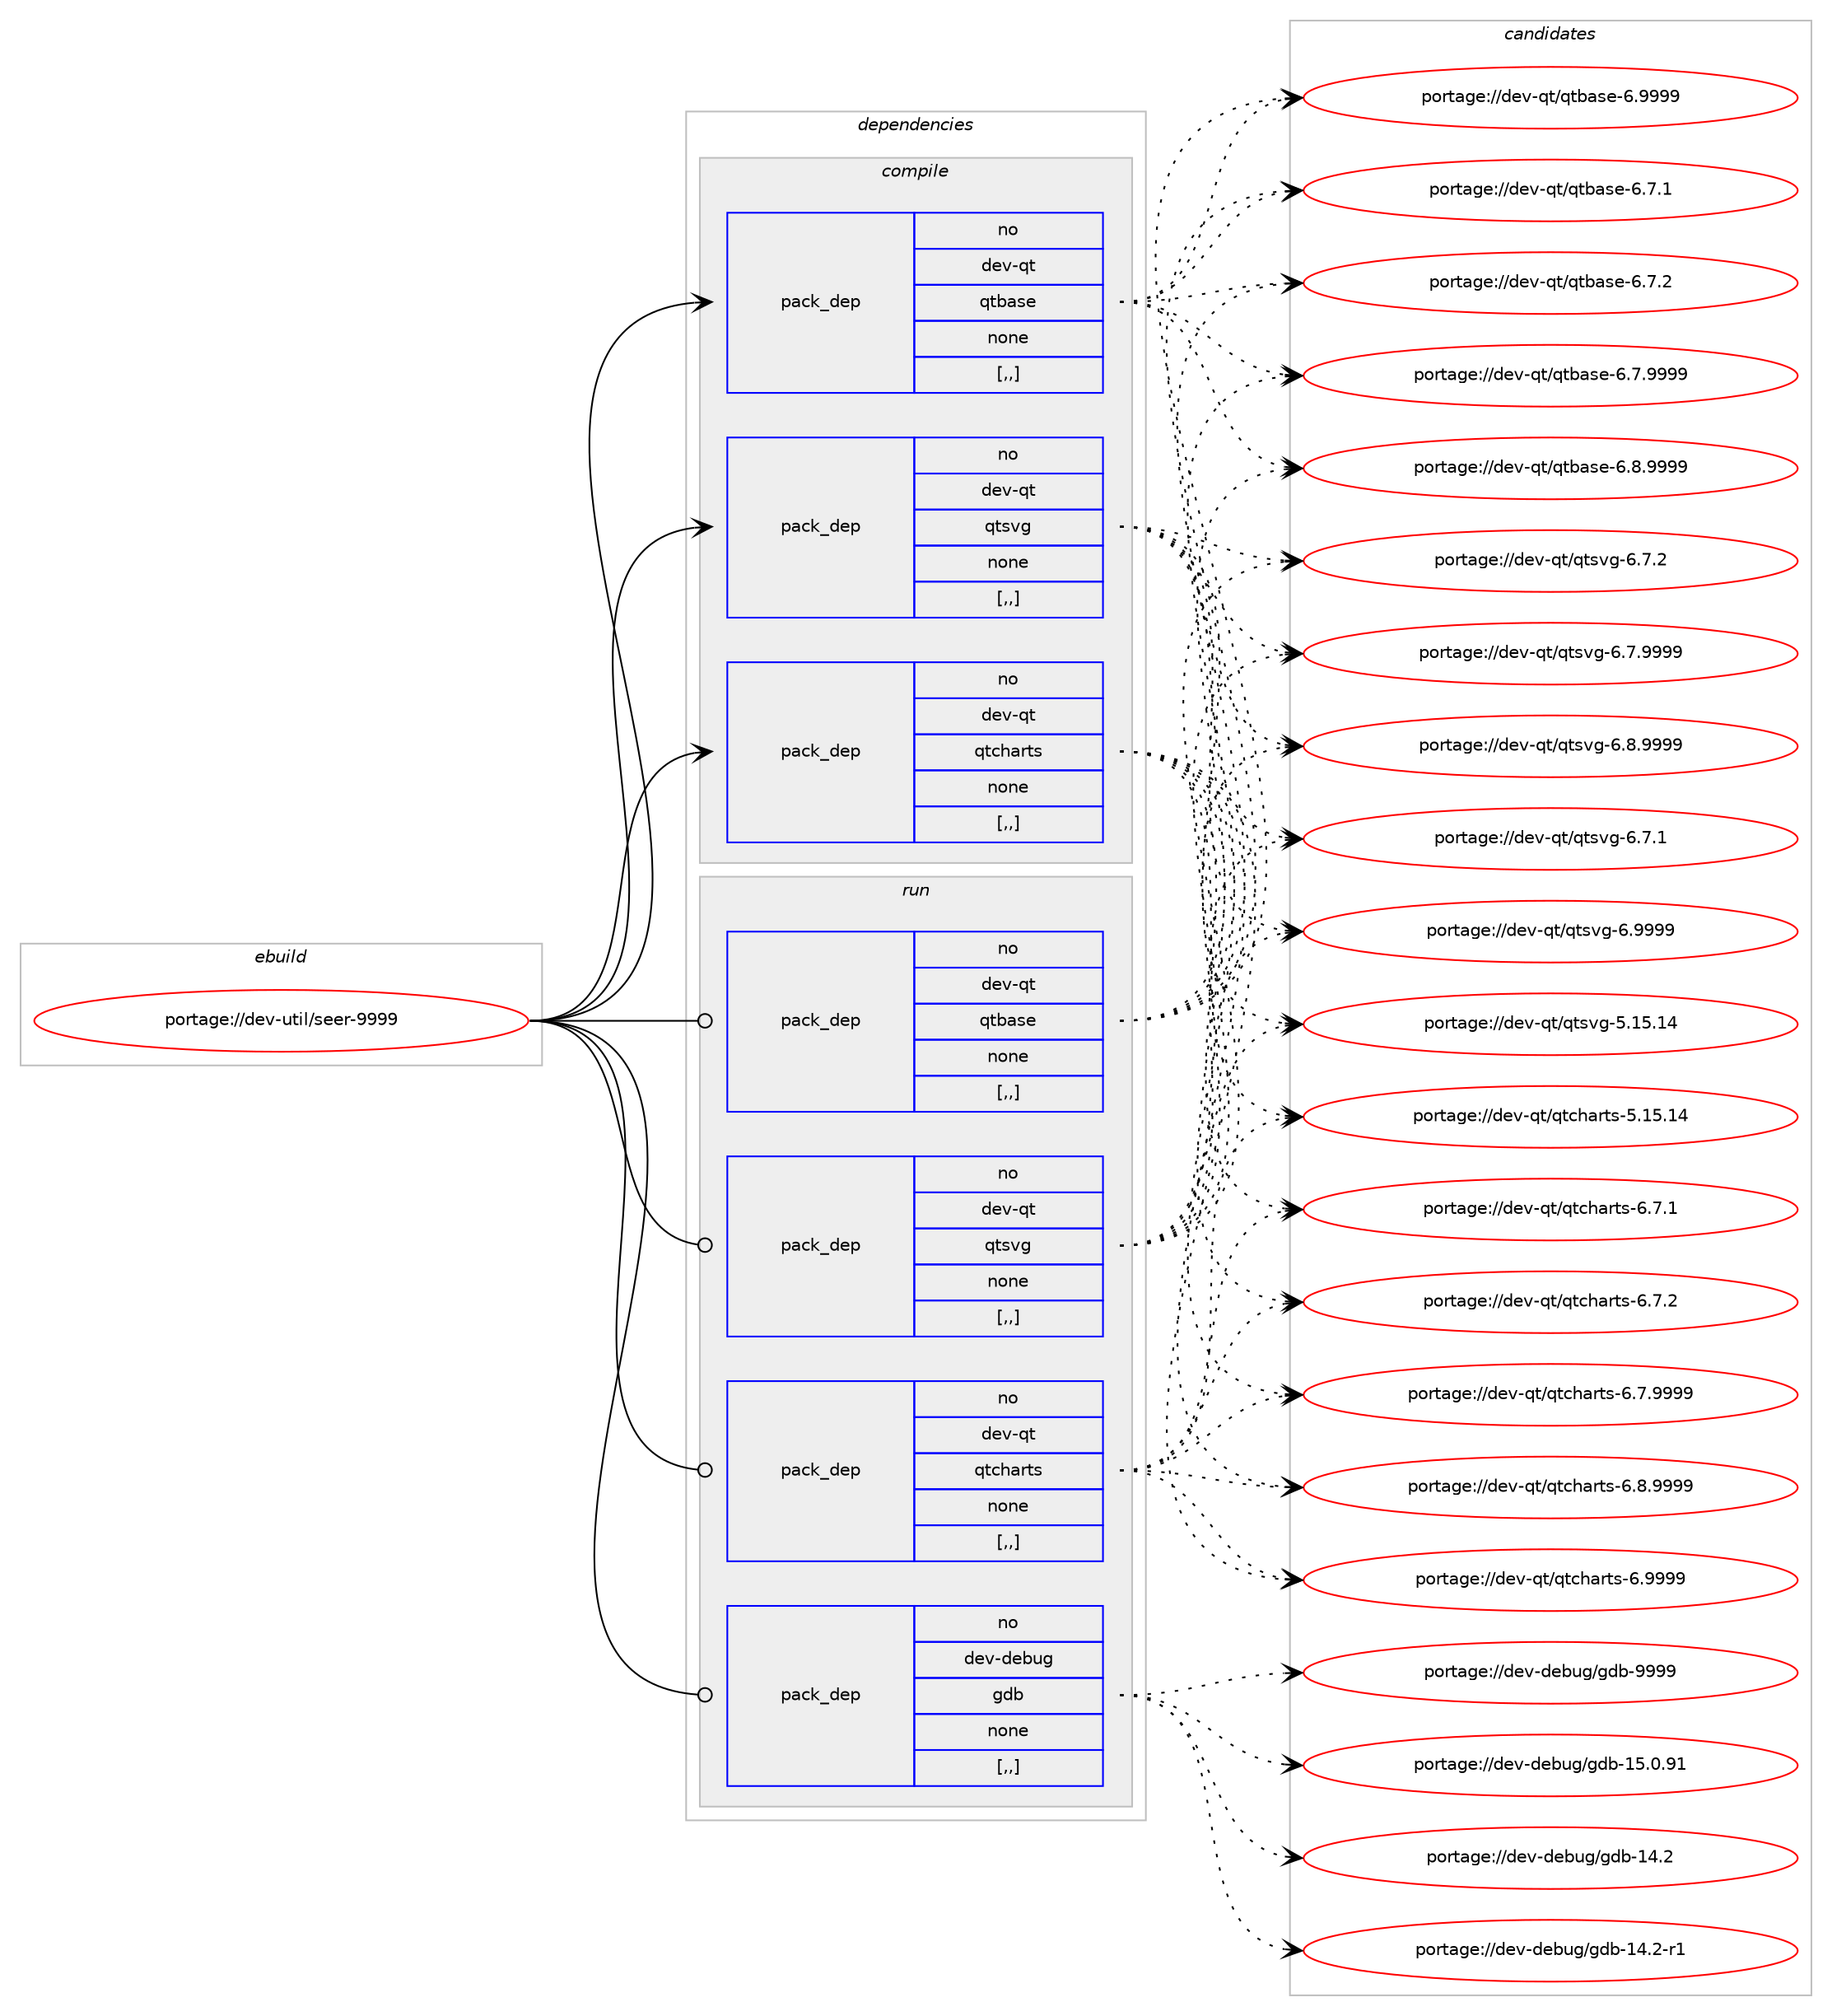 digraph prolog {

# *************
# Graph options
# *************

newrank=true;
concentrate=true;
compound=true;
graph [rankdir=LR,fontname=Helvetica,fontsize=10,ranksep=1.5];#, ranksep=2.5, nodesep=0.2];
edge  [arrowhead=vee];
node  [fontname=Helvetica,fontsize=10];

# **********
# The ebuild
# **********

subgraph cluster_leftcol {
color=gray;
rank=same;
label=<<i>ebuild</i>>;
id [label="portage://dev-util/seer-9999", color=red, width=4, href="../dev-util/seer-9999.svg"];
}

# ****************
# The dependencies
# ****************

subgraph cluster_midcol {
color=gray;
label=<<i>dependencies</i>>;
subgraph cluster_compile {
fillcolor="#eeeeee";
style=filled;
label=<<i>compile</i>>;
subgraph pack153424 {
dependency215184 [label=<<TABLE BORDER="0" CELLBORDER="1" CELLSPACING="0" CELLPADDING="4" WIDTH="220"><TR><TD ROWSPAN="6" CELLPADDING="30">pack_dep</TD></TR><TR><TD WIDTH="110">no</TD></TR><TR><TD>dev-qt</TD></TR><TR><TD>qtbase</TD></TR><TR><TD>none</TD></TR><TR><TD>[,,]</TD></TR></TABLE>>, shape=none, color=blue];
}
id:e -> dependency215184:w [weight=20,style="solid",arrowhead="vee"];
subgraph pack153425 {
dependency215185 [label=<<TABLE BORDER="0" CELLBORDER="1" CELLSPACING="0" CELLPADDING="4" WIDTH="220"><TR><TD ROWSPAN="6" CELLPADDING="30">pack_dep</TD></TR><TR><TD WIDTH="110">no</TD></TR><TR><TD>dev-qt</TD></TR><TR><TD>qtcharts</TD></TR><TR><TD>none</TD></TR><TR><TD>[,,]</TD></TR></TABLE>>, shape=none, color=blue];
}
id:e -> dependency215185:w [weight=20,style="solid",arrowhead="vee"];
subgraph pack153426 {
dependency215186 [label=<<TABLE BORDER="0" CELLBORDER="1" CELLSPACING="0" CELLPADDING="4" WIDTH="220"><TR><TD ROWSPAN="6" CELLPADDING="30">pack_dep</TD></TR><TR><TD WIDTH="110">no</TD></TR><TR><TD>dev-qt</TD></TR><TR><TD>qtsvg</TD></TR><TR><TD>none</TD></TR><TR><TD>[,,]</TD></TR></TABLE>>, shape=none, color=blue];
}
id:e -> dependency215186:w [weight=20,style="solid",arrowhead="vee"];
}
subgraph cluster_compileandrun {
fillcolor="#eeeeee";
style=filled;
label=<<i>compile and run</i>>;
}
subgraph cluster_run {
fillcolor="#eeeeee";
style=filled;
label=<<i>run</i>>;
subgraph pack153427 {
dependency215187 [label=<<TABLE BORDER="0" CELLBORDER="1" CELLSPACING="0" CELLPADDING="4" WIDTH="220"><TR><TD ROWSPAN="6" CELLPADDING="30">pack_dep</TD></TR><TR><TD WIDTH="110">no</TD></TR><TR><TD>dev-debug</TD></TR><TR><TD>gdb</TD></TR><TR><TD>none</TD></TR><TR><TD>[,,]</TD></TR></TABLE>>, shape=none, color=blue];
}
id:e -> dependency215187:w [weight=20,style="solid",arrowhead="odot"];
subgraph pack153428 {
dependency215188 [label=<<TABLE BORDER="0" CELLBORDER="1" CELLSPACING="0" CELLPADDING="4" WIDTH="220"><TR><TD ROWSPAN="6" CELLPADDING="30">pack_dep</TD></TR><TR><TD WIDTH="110">no</TD></TR><TR><TD>dev-qt</TD></TR><TR><TD>qtbase</TD></TR><TR><TD>none</TD></TR><TR><TD>[,,]</TD></TR></TABLE>>, shape=none, color=blue];
}
id:e -> dependency215188:w [weight=20,style="solid",arrowhead="odot"];
subgraph pack153429 {
dependency215189 [label=<<TABLE BORDER="0" CELLBORDER="1" CELLSPACING="0" CELLPADDING="4" WIDTH="220"><TR><TD ROWSPAN="6" CELLPADDING="30">pack_dep</TD></TR><TR><TD WIDTH="110">no</TD></TR><TR><TD>dev-qt</TD></TR><TR><TD>qtcharts</TD></TR><TR><TD>none</TD></TR><TR><TD>[,,]</TD></TR></TABLE>>, shape=none, color=blue];
}
id:e -> dependency215189:w [weight=20,style="solid",arrowhead="odot"];
subgraph pack153430 {
dependency215190 [label=<<TABLE BORDER="0" CELLBORDER="1" CELLSPACING="0" CELLPADDING="4" WIDTH="220"><TR><TD ROWSPAN="6" CELLPADDING="30">pack_dep</TD></TR><TR><TD WIDTH="110">no</TD></TR><TR><TD>dev-qt</TD></TR><TR><TD>qtsvg</TD></TR><TR><TD>none</TD></TR><TR><TD>[,,]</TD></TR></TABLE>>, shape=none, color=blue];
}
id:e -> dependency215190:w [weight=20,style="solid",arrowhead="odot"];
}
}

# **************
# The candidates
# **************

subgraph cluster_choices {
rank=same;
color=gray;
label=<<i>candidates</i>>;

subgraph choice153424 {
color=black;
nodesep=1;
choice10010111845113116471131169897115101455446554649 [label="portage://dev-qt/qtbase-6.7.1", color=red, width=4,href="../dev-qt/qtbase-6.7.1.svg"];
choice10010111845113116471131169897115101455446554650 [label="portage://dev-qt/qtbase-6.7.2", color=red, width=4,href="../dev-qt/qtbase-6.7.2.svg"];
choice10010111845113116471131169897115101455446554657575757 [label="portage://dev-qt/qtbase-6.7.9999", color=red, width=4,href="../dev-qt/qtbase-6.7.9999.svg"];
choice10010111845113116471131169897115101455446564657575757 [label="portage://dev-qt/qtbase-6.8.9999", color=red, width=4,href="../dev-qt/qtbase-6.8.9999.svg"];
choice1001011184511311647113116989711510145544657575757 [label="portage://dev-qt/qtbase-6.9999", color=red, width=4,href="../dev-qt/qtbase-6.9999.svg"];
dependency215184:e -> choice10010111845113116471131169897115101455446554649:w [style=dotted,weight="100"];
dependency215184:e -> choice10010111845113116471131169897115101455446554650:w [style=dotted,weight="100"];
dependency215184:e -> choice10010111845113116471131169897115101455446554657575757:w [style=dotted,weight="100"];
dependency215184:e -> choice10010111845113116471131169897115101455446564657575757:w [style=dotted,weight="100"];
dependency215184:e -> choice1001011184511311647113116989711510145544657575757:w [style=dotted,weight="100"];
}
subgraph choice153425 {
color=black;
nodesep=1;
choice100101118451131164711311699104971141161154553464953464952 [label="portage://dev-qt/qtcharts-5.15.14", color=red, width=4,href="../dev-qt/qtcharts-5.15.14.svg"];
choice10010111845113116471131169910497114116115455446554649 [label="portage://dev-qt/qtcharts-6.7.1", color=red, width=4,href="../dev-qt/qtcharts-6.7.1.svg"];
choice10010111845113116471131169910497114116115455446554650 [label="portage://dev-qt/qtcharts-6.7.2", color=red, width=4,href="../dev-qt/qtcharts-6.7.2.svg"];
choice10010111845113116471131169910497114116115455446554657575757 [label="portage://dev-qt/qtcharts-6.7.9999", color=red, width=4,href="../dev-qt/qtcharts-6.7.9999.svg"];
choice10010111845113116471131169910497114116115455446564657575757 [label="portage://dev-qt/qtcharts-6.8.9999", color=red, width=4,href="../dev-qt/qtcharts-6.8.9999.svg"];
choice1001011184511311647113116991049711411611545544657575757 [label="portage://dev-qt/qtcharts-6.9999", color=red, width=4,href="../dev-qt/qtcharts-6.9999.svg"];
dependency215185:e -> choice100101118451131164711311699104971141161154553464953464952:w [style=dotted,weight="100"];
dependency215185:e -> choice10010111845113116471131169910497114116115455446554649:w [style=dotted,weight="100"];
dependency215185:e -> choice10010111845113116471131169910497114116115455446554650:w [style=dotted,weight="100"];
dependency215185:e -> choice10010111845113116471131169910497114116115455446554657575757:w [style=dotted,weight="100"];
dependency215185:e -> choice10010111845113116471131169910497114116115455446564657575757:w [style=dotted,weight="100"];
dependency215185:e -> choice1001011184511311647113116991049711411611545544657575757:w [style=dotted,weight="100"];
}
subgraph choice153426 {
color=black;
nodesep=1;
choice10010111845113116471131161151181034553464953464952 [label="portage://dev-qt/qtsvg-5.15.14", color=red, width=4,href="../dev-qt/qtsvg-5.15.14.svg"];
choice1001011184511311647113116115118103455446554649 [label="portage://dev-qt/qtsvg-6.7.1", color=red, width=4,href="../dev-qt/qtsvg-6.7.1.svg"];
choice1001011184511311647113116115118103455446554650 [label="portage://dev-qt/qtsvg-6.7.2", color=red, width=4,href="../dev-qt/qtsvg-6.7.2.svg"];
choice1001011184511311647113116115118103455446554657575757 [label="portage://dev-qt/qtsvg-6.7.9999", color=red, width=4,href="../dev-qt/qtsvg-6.7.9999.svg"];
choice1001011184511311647113116115118103455446564657575757 [label="portage://dev-qt/qtsvg-6.8.9999", color=red, width=4,href="../dev-qt/qtsvg-6.8.9999.svg"];
choice100101118451131164711311611511810345544657575757 [label="portage://dev-qt/qtsvg-6.9999", color=red, width=4,href="../dev-qt/qtsvg-6.9999.svg"];
dependency215186:e -> choice10010111845113116471131161151181034553464953464952:w [style=dotted,weight="100"];
dependency215186:e -> choice1001011184511311647113116115118103455446554649:w [style=dotted,weight="100"];
dependency215186:e -> choice1001011184511311647113116115118103455446554650:w [style=dotted,weight="100"];
dependency215186:e -> choice1001011184511311647113116115118103455446554657575757:w [style=dotted,weight="100"];
dependency215186:e -> choice1001011184511311647113116115118103455446564657575757:w [style=dotted,weight="100"];
dependency215186:e -> choice100101118451131164711311611511810345544657575757:w [style=dotted,weight="100"];
}
subgraph choice153427 {
color=black;
nodesep=1;
choice100101118451001019811710347103100984549524650 [label="portage://dev-debug/gdb-14.2", color=red, width=4,href="../dev-debug/gdb-14.2.svg"];
choice1001011184510010198117103471031009845495246504511449 [label="portage://dev-debug/gdb-14.2-r1", color=red, width=4,href="../dev-debug/gdb-14.2-r1.svg"];
choice100101118451001019811710347103100984549534648465749 [label="portage://dev-debug/gdb-15.0.91", color=red, width=4,href="../dev-debug/gdb-15.0.91.svg"];
choice100101118451001019811710347103100984557575757 [label="portage://dev-debug/gdb-9999", color=red, width=4,href="../dev-debug/gdb-9999.svg"];
dependency215187:e -> choice100101118451001019811710347103100984549524650:w [style=dotted,weight="100"];
dependency215187:e -> choice1001011184510010198117103471031009845495246504511449:w [style=dotted,weight="100"];
dependency215187:e -> choice100101118451001019811710347103100984549534648465749:w [style=dotted,weight="100"];
dependency215187:e -> choice100101118451001019811710347103100984557575757:w [style=dotted,weight="100"];
}
subgraph choice153428 {
color=black;
nodesep=1;
choice10010111845113116471131169897115101455446554649 [label="portage://dev-qt/qtbase-6.7.1", color=red, width=4,href="../dev-qt/qtbase-6.7.1.svg"];
choice10010111845113116471131169897115101455446554650 [label="portage://dev-qt/qtbase-6.7.2", color=red, width=4,href="../dev-qt/qtbase-6.7.2.svg"];
choice10010111845113116471131169897115101455446554657575757 [label="portage://dev-qt/qtbase-6.7.9999", color=red, width=4,href="../dev-qt/qtbase-6.7.9999.svg"];
choice10010111845113116471131169897115101455446564657575757 [label="portage://dev-qt/qtbase-6.8.9999", color=red, width=4,href="../dev-qt/qtbase-6.8.9999.svg"];
choice1001011184511311647113116989711510145544657575757 [label="portage://dev-qt/qtbase-6.9999", color=red, width=4,href="../dev-qt/qtbase-6.9999.svg"];
dependency215188:e -> choice10010111845113116471131169897115101455446554649:w [style=dotted,weight="100"];
dependency215188:e -> choice10010111845113116471131169897115101455446554650:w [style=dotted,weight="100"];
dependency215188:e -> choice10010111845113116471131169897115101455446554657575757:w [style=dotted,weight="100"];
dependency215188:e -> choice10010111845113116471131169897115101455446564657575757:w [style=dotted,weight="100"];
dependency215188:e -> choice1001011184511311647113116989711510145544657575757:w [style=dotted,weight="100"];
}
subgraph choice153429 {
color=black;
nodesep=1;
choice100101118451131164711311699104971141161154553464953464952 [label="portage://dev-qt/qtcharts-5.15.14", color=red, width=4,href="../dev-qt/qtcharts-5.15.14.svg"];
choice10010111845113116471131169910497114116115455446554649 [label="portage://dev-qt/qtcharts-6.7.1", color=red, width=4,href="../dev-qt/qtcharts-6.7.1.svg"];
choice10010111845113116471131169910497114116115455446554650 [label="portage://dev-qt/qtcharts-6.7.2", color=red, width=4,href="../dev-qt/qtcharts-6.7.2.svg"];
choice10010111845113116471131169910497114116115455446554657575757 [label="portage://dev-qt/qtcharts-6.7.9999", color=red, width=4,href="../dev-qt/qtcharts-6.7.9999.svg"];
choice10010111845113116471131169910497114116115455446564657575757 [label="portage://dev-qt/qtcharts-6.8.9999", color=red, width=4,href="../dev-qt/qtcharts-6.8.9999.svg"];
choice1001011184511311647113116991049711411611545544657575757 [label="portage://dev-qt/qtcharts-6.9999", color=red, width=4,href="../dev-qt/qtcharts-6.9999.svg"];
dependency215189:e -> choice100101118451131164711311699104971141161154553464953464952:w [style=dotted,weight="100"];
dependency215189:e -> choice10010111845113116471131169910497114116115455446554649:w [style=dotted,weight="100"];
dependency215189:e -> choice10010111845113116471131169910497114116115455446554650:w [style=dotted,weight="100"];
dependency215189:e -> choice10010111845113116471131169910497114116115455446554657575757:w [style=dotted,weight="100"];
dependency215189:e -> choice10010111845113116471131169910497114116115455446564657575757:w [style=dotted,weight="100"];
dependency215189:e -> choice1001011184511311647113116991049711411611545544657575757:w [style=dotted,weight="100"];
}
subgraph choice153430 {
color=black;
nodesep=1;
choice10010111845113116471131161151181034553464953464952 [label="portage://dev-qt/qtsvg-5.15.14", color=red, width=4,href="../dev-qt/qtsvg-5.15.14.svg"];
choice1001011184511311647113116115118103455446554649 [label="portage://dev-qt/qtsvg-6.7.1", color=red, width=4,href="../dev-qt/qtsvg-6.7.1.svg"];
choice1001011184511311647113116115118103455446554650 [label="portage://dev-qt/qtsvg-6.7.2", color=red, width=4,href="../dev-qt/qtsvg-6.7.2.svg"];
choice1001011184511311647113116115118103455446554657575757 [label="portage://dev-qt/qtsvg-6.7.9999", color=red, width=4,href="../dev-qt/qtsvg-6.7.9999.svg"];
choice1001011184511311647113116115118103455446564657575757 [label="portage://dev-qt/qtsvg-6.8.9999", color=red, width=4,href="../dev-qt/qtsvg-6.8.9999.svg"];
choice100101118451131164711311611511810345544657575757 [label="portage://dev-qt/qtsvg-6.9999", color=red, width=4,href="../dev-qt/qtsvg-6.9999.svg"];
dependency215190:e -> choice10010111845113116471131161151181034553464953464952:w [style=dotted,weight="100"];
dependency215190:e -> choice1001011184511311647113116115118103455446554649:w [style=dotted,weight="100"];
dependency215190:e -> choice1001011184511311647113116115118103455446554650:w [style=dotted,weight="100"];
dependency215190:e -> choice1001011184511311647113116115118103455446554657575757:w [style=dotted,weight="100"];
dependency215190:e -> choice1001011184511311647113116115118103455446564657575757:w [style=dotted,weight="100"];
dependency215190:e -> choice100101118451131164711311611511810345544657575757:w [style=dotted,weight="100"];
}
}

}

